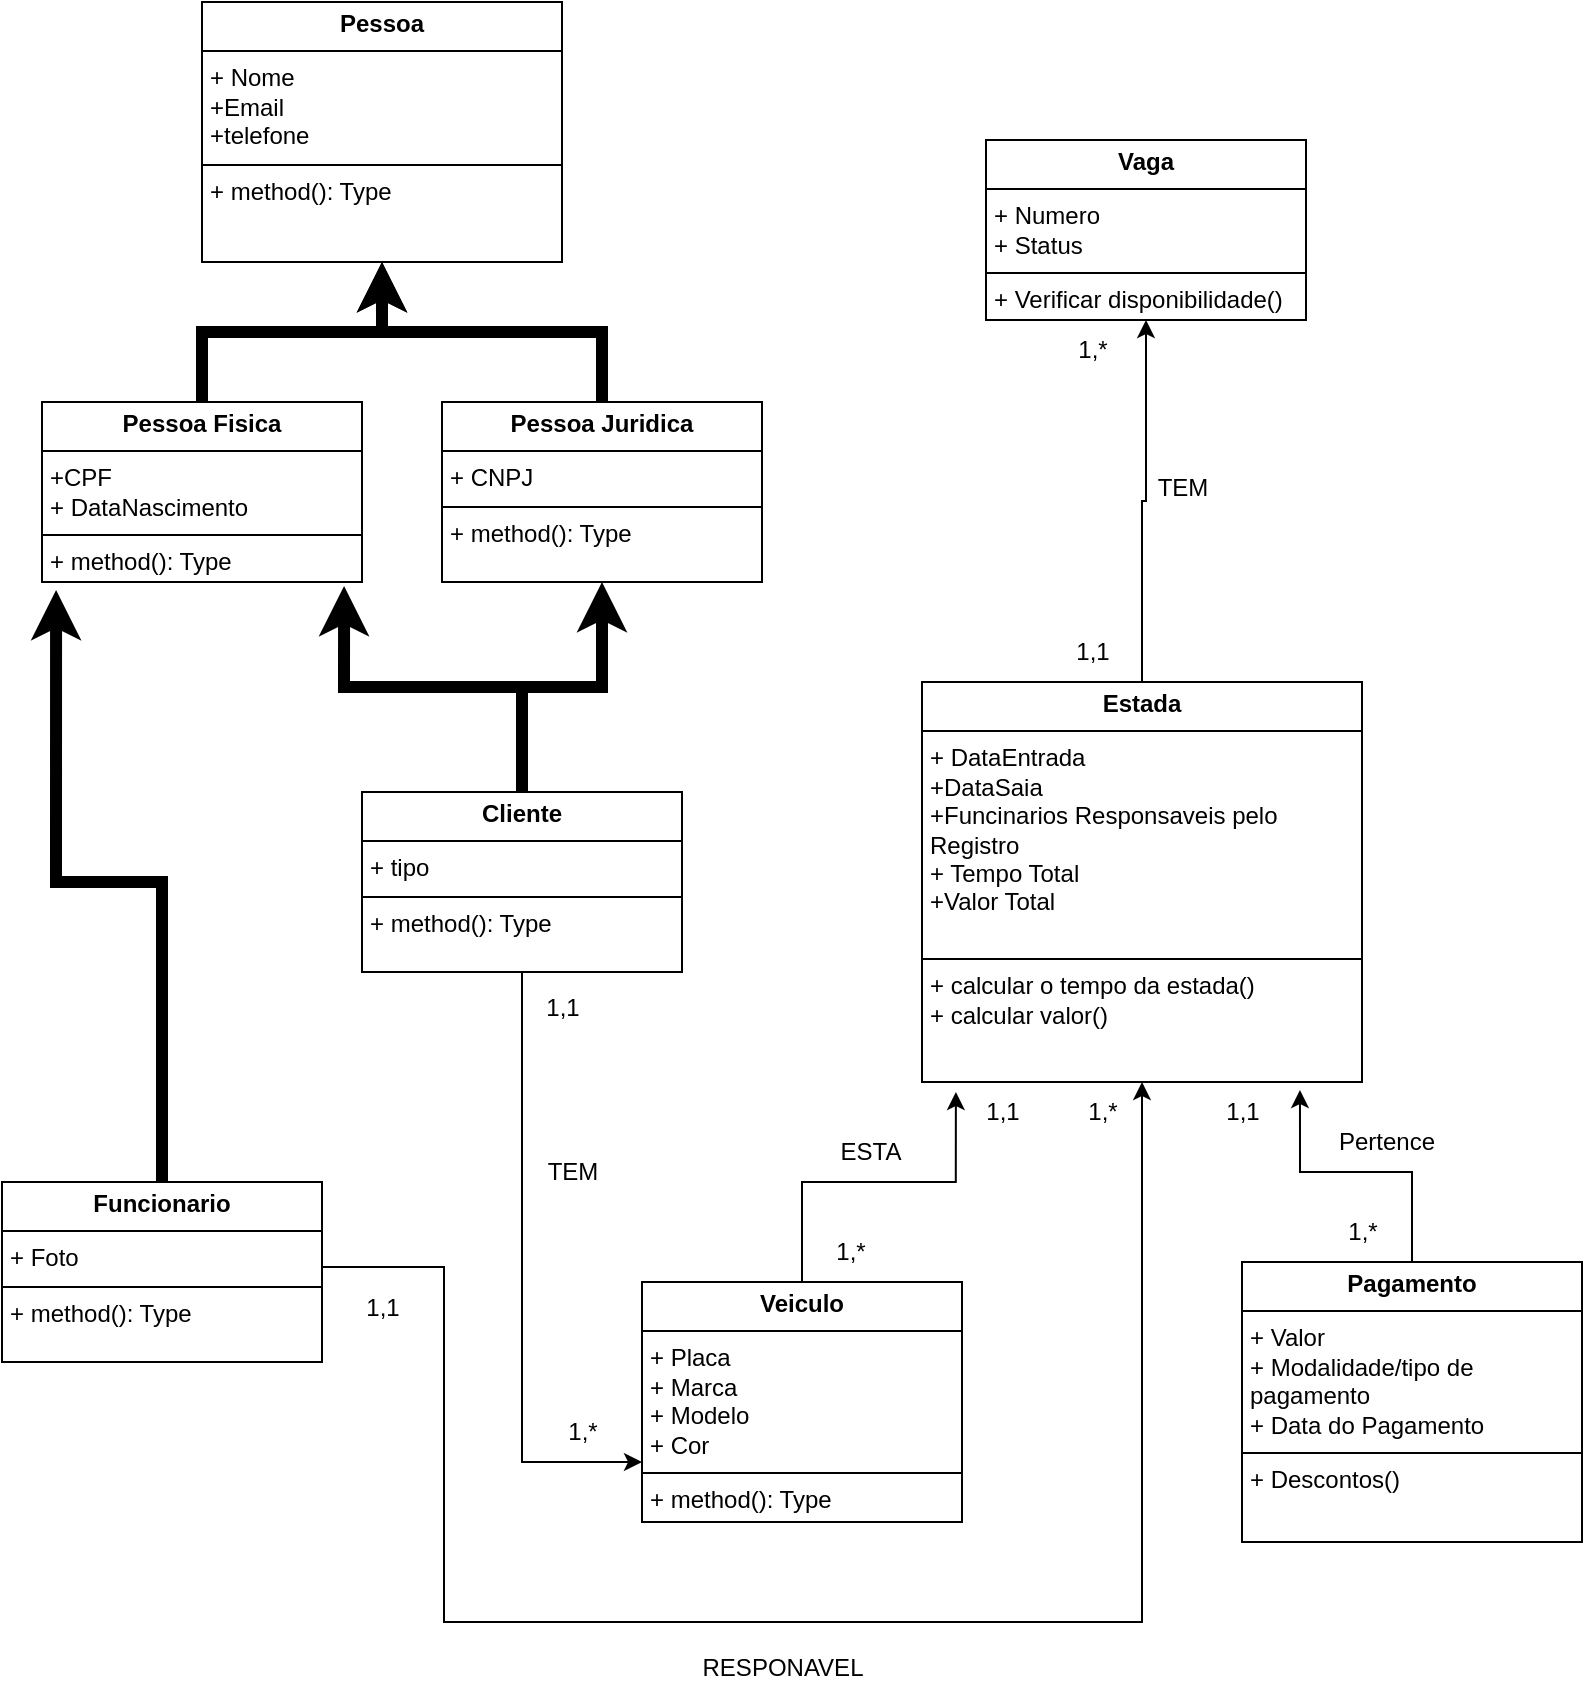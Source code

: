 <mxfile version="28.1.2">
  <diagram name="Página-1" id="5IPmdGQjGyKCgLxeSRu4">
    <mxGraphModel dx="1422" dy="858" grid="1" gridSize="10" guides="1" tooltips="1" connect="1" arrows="1" fold="1" page="1" pageScale="1" pageWidth="827" pageHeight="1169" math="0" shadow="0">
      <root>
        <mxCell id="0" />
        <mxCell id="1" parent="0" />
        <mxCell id="WKvs6zyEkFsK-xuoxXmz-19" value="" style="edgeStyle=orthogonalEdgeStyle;rounded=0;orthogonalLoop=1;jettySize=auto;html=1;strokeWidth=6;labelBackgroundColor=none;fontColor=default;arcSize=16;" parent="1" source="WKvs6zyEkFsK-xuoxXmz-5" target="WKvs6zyEkFsK-xuoxXmz-7" edge="1">
          <mxGeometry relative="1" as="geometry" />
        </mxCell>
        <mxCell id="WKvs6zyEkFsK-xuoxXmz-5" value="&lt;p style=&quot;margin:0px;margin-top:4px;text-align:center;&quot;&gt;&lt;b&gt;Pessoa Fisica&lt;/b&gt;&lt;/p&gt;&lt;hr size=&quot;1&quot; style=&quot;border-style:solid;&quot;&gt;&lt;p style=&quot;margin:0px;margin-left:4px;&quot;&gt;+CPF&lt;/p&gt;&lt;p style=&quot;margin:0px;margin-left:4px;&quot;&gt;+ DataNascimento&lt;/p&gt;&lt;hr size=&quot;1&quot; style=&quot;border-style:solid;&quot;&gt;&lt;p style=&quot;margin:0px;margin-left:4px;&quot;&gt;+ method(): Type&lt;/p&gt;" style="verticalAlign=top;align=left;overflow=fill;html=1;whiteSpace=wrap;labelBackgroundColor=none;rounded=0;arcSize=16;" parent="1" vertex="1">
          <mxGeometry x="30" y="200" width="160" height="90" as="geometry" />
        </mxCell>
        <mxCell id="WKvs6zyEkFsK-xuoxXmz-17" style="edgeStyle=orthogonalEdgeStyle;rounded=0;orthogonalLoop=1;jettySize=auto;html=1;strokeWidth=6;labelBackgroundColor=none;fontColor=default;arcSize=16;" parent="1" source="WKvs6zyEkFsK-xuoxXmz-6" target="WKvs6zyEkFsK-xuoxXmz-7" edge="1">
          <mxGeometry relative="1" as="geometry" />
        </mxCell>
        <mxCell id="WKvs6zyEkFsK-xuoxXmz-6" value="&lt;p style=&quot;margin:0px;margin-top:4px;text-align:center;&quot;&gt;&lt;b&gt;Pessoa Juridica&lt;/b&gt;&lt;/p&gt;&lt;hr size=&quot;1&quot; style=&quot;border-style:solid;&quot;&gt;&lt;p style=&quot;margin:0px;margin-left:4px;&quot;&gt;+ CNPJ&lt;/p&gt;&lt;hr size=&quot;1&quot; style=&quot;border-style:solid;&quot;&gt;&lt;p style=&quot;margin:0px;margin-left:4px;&quot;&gt;+ method(): Type&lt;/p&gt;" style="verticalAlign=top;align=left;overflow=fill;html=1;whiteSpace=wrap;labelBackgroundColor=none;rounded=0;arcSize=16;" parent="1" vertex="1">
          <mxGeometry x="230" y="200" width="160" height="90" as="geometry" />
        </mxCell>
        <mxCell id="WKvs6zyEkFsK-xuoxXmz-7" value="&lt;p style=&quot;margin:0px;margin-top:4px;text-align:center;&quot;&gt;&lt;b&gt;Pessoa&lt;/b&gt;&lt;/p&gt;&lt;hr size=&quot;1&quot; style=&quot;border-style:solid;&quot;&gt;&lt;p style=&quot;margin:0px;margin-left:4px;&quot;&gt;+ Nome&lt;br&gt;+Email&lt;/p&gt;&lt;p style=&quot;margin:0px;margin-left:4px;&quot;&gt;+telefone&lt;/p&gt;&lt;hr size=&quot;1&quot; style=&quot;border-style:solid;&quot;&gt;&lt;p style=&quot;margin:0px;margin-left:4px;&quot;&gt;+ method(): Type&lt;/p&gt;" style="verticalAlign=top;align=left;overflow=fill;html=1;whiteSpace=wrap;labelBackgroundColor=none;rounded=0;arcSize=16;" parent="1" vertex="1">
          <mxGeometry x="110" width="180" height="130" as="geometry" />
        </mxCell>
        <mxCell id="WKvs6zyEkFsK-xuoxXmz-49" style="edgeStyle=orthogonalEdgeStyle;rounded=0;orthogonalLoop=1;jettySize=auto;html=1;entryX=0.5;entryY=1;entryDx=0;entryDy=0;labelBackgroundColor=none;fontColor=default;arcSize=16;" parent="1" target="WKvs6zyEkFsK-xuoxXmz-11" edge="1">
          <mxGeometry relative="1" as="geometry">
            <mxPoint x="580" y="790" as="targetPoint" />
            <mxPoint x="170" y="632.5" as="sourcePoint" />
            <Array as="points">
              <mxPoint x="231" y="633" />
              <mxPoint x="231" y="810" />
              <mxPoint x="580" y="810" />
            </Array>
          </mxGeometry>
        </mxCell>
        <mxCell id="1JHfBkIBkiyfCkG7Jsh9-5" style="edgeStyle=orthogonalEdgeStyle;rounded=0;orthogonalLoop=1;jettySize=auto;html=1;entryX=0.044;entryY=1.044;entryDx=0;entryDy=0;entryPerimeter=0;strokeWidth=6;labelBackgroundColor=none;fontColor=default;arcSize=16;" edge="1" parent="1" source="WKvs6zyEkFsK-xuoxXmz-9" target="WKvs6zyEkFsK-xuoxXmz-5">
          <mxGeometry relative="1" as="geometry">
            <mxPoint x="40" y="330" as="targetPoint" />
          </mxGeometry>
        </mxCell>
        <mxCell id="WKvs6zyEkFsK-xuoxXmz-9" value="&lt;p style=&quot;margin:0px;margin-top:4px;text-align:center;&quot;&gt;&lt;b&gt;Funcionario&lt;/b&gt;&lt;/p&gt;&lt;hr size=&quot;1&quot; style=&quot;border-style:solid;&quot;&gt;&lt;p style=&quot;margin:0px;margin-left:4px;&quot;&gt;+ Foto&lt;/p&gt;&lt;hr size=&quot;1&quot; style=&quot;border-style:solid;&quot;&gt;&lt;p style=&quot;margin:0px;margin-left:4px;&quot;&gt;+ method(): Type&lt;/p&gt;" style="verticalAlign=top;align=left;overflow=fill;html=1;whiteSpace=wrap;labelBackgroundColor=none;rounded=0;arcSize=16;" parent="1" vertex="1">
          <mxGeometry x="10" y="590" width="160" height="90" as="geometry" />
        </mxCell>
        <mxCell id="WKvs6zyEkFsK-xuoxXmz-32" style="edgeStyle=orthogonalEdgeStyle;rounded=0;orthogonalLoop=1;jettySize=auto;html=1;entryX=0.5;entryY=1;entryDx=0;entryDy=0;labelBackgroundColor=none;fontColor=default;arcSize=16;" parent="1" source="WKvs6zyEkFsK-xuoxXmz-11" target="WKvs6zyEkFsK-xuoxXmz-12" edge="1">
          <mxGeometry relative="1" as="geometry" />
        </mxCell>
        <mxCell id="WKvs6zyEkFsK-xuoxXmz-11" value="&lt;p style=&quot;margin:0px;margin-top:4px;text-align:center;&quot;&gt;&lt;b&gt;Estada&lt;/b&gt;&lt;/p&gt;&lt;hr size=&quot;1&quot; style=&quot;border-style:solid;&quot;&gt;&lt;p style=&quot;margin:0px;margin-left:4px;&quot;&gt;+ DataEntrada&lt;/p&gt;&lt;p style=&quot;margin:0px;margin-left:4px;&quot;&gt;+DataSaia&lt;/p&gt;&lt;p style=&quot;margin:0px;margin-left:4px;&quot;&gt;+Funcinarios Responsaveis pelo Registro&lt;/p&gt;&lt;p style=&quot;margin:0px;margin-left:4px;&quot;&gt;+ Tempo Total&lt;/p&gt;&lt;p style=&quot;margin:0px;margin-left:4px;&quot;&gt;+Valor Total&lt;/p&gt;&lt;p style=&quot;margin:0px;margin-left:4px;&quot;&gt;&lt;br&gt;&lt;/p&gt;&lt;hr size=&quot;1&quot; style=&quot;border-style:solid;&quot;&gt;&lt;p style=&quot;margin:0px;margin-left:4px;&quot;&gt;+&amp;nbsp;calcular o tempo da estada()&lt;br&gt;+ calcular valor()&lt;/p&gt;" style="verticalAlign=top;align=left;overflow=fill;html=1;whiteSpace=wrap;labelBackgroundColor=none;rounded=0;arcSize=16;" parent="1" vertex="1">
          <mxGeometry x="470" y="340" width="220" height="200" as="geometry" />
        </mxCell>
        <mxCell id="WKvs6zyEkFsK-xuoxXmz-12" value="&lt;p style=&quot;margin:0px;margin-top:4px;text-align:center;&quot;&gt;&lt;b&gt;Vaga&lt;/b&gt;&lt;/p&gt;&lt;hr size=&quot;1&quot; style=&quot;border-style:solid;&quot;&gt;&lt;p style=&quot;margin:0px;margin-left:4px;&quot;&gt;+ Numero&lt;br&gt;+ Status&lt;/p&gt;&lt;hr size=&quot;1&quot; style=&quot;border-style:solid;&quot;&gt;&lt;p style=&quot;margin:0px;margin-left:4px;&quot;&gt;+ Verificar disponibilidade()&lt;/p&gt;" style="verticalAlign=top;align=left;overflow=fill;html=1;whiteSpace=wrap;labelBackgroundColor=none;rounded=0;arcSize=16;" parent="1" vertex="1">
          <mxGeometry x="502" y="69" width="160" height="90" as="geometry" />
        </mxCell>
        <mxCell id="WKvs6zyEkFsK-xuoxXmz-13" value="&lt;p style=&quot;margin:0px;margin-top:4px;text-align:center;&quot;&gt;&lt;b&gt;Pagamento&lt;/b&gt;&lt;/p&gt;&lt;hr size=&quot;1&quot; style=&quot;border-style:solid;&quot;&gt;&lt;p style=&quot;margin:0px;margin-left:4px;&quot;&gt;+ Valor&lt;br&gt;+ Modalidade/tipo de pagamento&lt;br&gt;+ Data do Pagamento&lt;/p&gt;&lt;hr size=&quot;1&quot; style=&quot;border-style:solid;&quot;&gt;&lt;p style=&quot;margin:0px;margin-left:4px;&quot;&gt;+ Descontos()&lt;/p&gt;" style="verticalAlign=top;align=left;overflow=fill;html=1;whiteSpace=wrap;labelBackgroundColor=none;rounded=0;arcSize=16;" parent="1" vertex="1">
          <mxGeometry x="630" y="630" width="170" height="140" as="geometry" />
        </mxCell>
        <mxCell id="WKvs6zyEkFsK-xuoxXmz-14" value="&lt;p style=&quot;margin:0px;margin-top:4px;text-align:center;&quot;&gt;&lt;b&gt;Veiculo&lt;/b&gt;&lt;/p&gt;&lt;hr size=&quot;1&quot; style=&quot;border-style:solid;&quot;&gt;&lt;p style=&quot;margin:0px;margin-left:4px;&quot;&gt;+ Placa&lt;/p&gt;&lt;p style=&quot;margin:0px;margin-left:4px;&quot;&gt;+ Marca&lt;/p&gt;&lt;p style=&quot;margin:0px;margin-left:4px;&quot;&gt;+ Modelo&lt;/p&gt;&lt;p style=&quot;margin:0px;margin-left:4px;&quot;&gt;+ Cor&lt;/p&gt;&lt;hr size=&quot;1&quot; style=&quot;border-style:solid;&quot;&gt;&lt;p style=&quot;margin:0px;margin-left:4px;&quot;&gt;+ method(): Type&lt;/p&gt;" style="verticalAlign=top;align=left;overflow=fill;html=1;whiteSpace=wrap;labelBackgroundColor=none;rounded=0;arcSize=16;" parent="1" vertex="1">
          <mxGeometry x="330" y="640" width="160" height="120" as="geometry" />
        </mxCell>
        <mxCell id="WKvs6zyEkFsK-xuoxXmz-27" value="" style="edgeStyle=orthogonalEdgeStyle;rounded=0;orthogonalLoop=1;jettySize=auto;html=1;strokeWidth=6;labelBackgroundColor=none;fontColor=default;arcSize=16;" parent="1" source="WKvs6zyEkFsK-xuoxXmz-23" target="WKvs6zyEkFsK-xuoxXmz-6" edge="1">
          <mxGeometry relative="1" as="geometry" />
        </mxCell>
        <mxCell id="WKvs6zyEkFsK-xuoxXmz-29" style="edgeStyle=orthogonalEdgeStyle;rounded=0;orthogonalLoop=1;jettySize=auto;html=1;entryX=0;entryY=0.75;entryDx=0;entryDy=0;labelBackgroundColor=none;fontColor=default;arcSize=16;" parent="1" source="WKvs6zyEkFsK-xuoxXmz-23" target="WKvs6zyEkFsK-xuoxXmz-14" edge="1">
          <mxGeometry relative="1" as="geometry" />
        </mxCell>
        <mxCell id="WKvs6zyEkFsK-xuoxXmz-23" value="&lt;p style=&quot;margin:0px;margin-top:4px;text-align:center;&quot;&gt;&lt;b&gt;Cliente&lt;/b&gt;&lt;/p&gt;&lt;hr size=&quot;1&quot; style=&quot;border-style:solid;&quot;&gt;&lt;p style=&quot;margin:0px;margin-left:4px;&quot;&gt;+ tipo&lt;br&gt;&lt;/p&gt;&lt;hr size=&quot;1&quot; style=&quot;border-style:solid;&quot;&gt;&lt;p style=&quot;margin:0px;margin-left:4px;&quot;&gt;+ method(): Type&lt;/p&gt;" style="verticalAlign=top;align=left;overflow=fill;html=1;whiteSpace=wrap;labelBackgroundColor=none;rounded=0;arcSize=16;" parent="1" vertex="1">
          <mxGeometry x="190" y="395" width="160" height="90" as="geometry" />
        </mxCell>
        <mxCell id="WKvs6zyEkFsK-xuoxXmz-26" style="edgeStyle=orthogonalEdgeStyle;rounded=0;orthogonalLoop=1;jettySize=auto;html=1;entryX=0.944;entryY=1.022;entryDx=0;entryDy=0;entryPerimeter=0;strokeWidth=6;labelBackgroundColor=none;fontColor=default;arcSize=16;" parent="1" source="WKvs6zyEkFsK-xuoxXmz-23" target="WKvs6zyEkFsK-xuoxXmz-5" edge="1">
          <mxGeometry relative="1" as="geometry" />
        </mxCell>
        <mxCell id="WKvs6zyEkFsK-xuoxXmz-30" style="edgeStyle=orthogonalEdgeStyle;rounded=0;orthogonalLoop=1;jettySize=auto;html=1;entryX=0.077;entryY=1.025;entryDx=0;entryDy=0;entryPerimeter=0;labelBackgroundColor=none;fontColor=default;arcSize=16;" parent="1" source="WKvs6zyEkFsK-xuoxXmz-14" target="WKvs6zyEkFsK-xuoxXmz-11" edge="1">
          <mxGeometry relative="1" as="geometry" />
        </mxCell>
        <mxCell id="WKvs6zyEkFsK-xuoxXmz-31" style="edgeStyle=orthogonalEdgeStyle;rounded=0;orthogonalLoop=1;jettySize=auto;html=1;entryX=0.859;entryY=1.02;entryDx=0;entryDy=0;entryPerimeter=0;labelBackgroundColor=none;fontColor=default;arcSize=16;" parent="1" source="WKvs6zyEkFsK-xuoxXmz-13" target="WKvs6zyEkFsK-xuoxXmz-11" edge="1">
          <mxGeometry relative="1" as="geometry" />
        </mxCell>
        <mxCell id="WKvs6zyEkFsK-xuoxXmz-34" value="TEM" style="text;html=1;align=center;verticalAlign=middle;resizable=0;points=[];autosize=1;strokeColor=none;fillColor=none;labelBackgroundColor=none;rounded=0;arcSize=16;" parent="1" vertex="1">
          <mxGeometry x="270" y="570" width="50" height="30" as="geometry" />
        </mxCell>
        <mxCell id="WKvs6zyEkFsK-xuoxXmz-35" value="1,1" style="text;html=1;align=center;verticalAlign=middle;resizable=0;points=[];autosize=1;strokeColor=none;fillColor=none;labelBackgroundColor=none;rounded=0;arcSize=16;" parent="1" vertex="1">
          <mxGeometry x="270" y="488" width="40" height="30" as="geometry" />
        </mxCell>
        <mxCell id="WKvs6zyEkFsK-xuoxXmz-36" value="1,*" style="text;html=1;align=center;verticalAlign=middle;resizable=0;points=[];autosize=1;strokeColor=none;fillColor=none;labelBackgroundColor=none;rounded=0;arcSize=16;" parent="1" vertex="1">
          <mxGeometry x="280" y="700" width="40" height="30" as="geometry" />
        </mxCell>
        <mxCell id="WKvs6zyEkFsK-xuoxXmz-37" value="ESTA" style="text;html=1;align=center;verticalAlign=middle;resizable=0;points=[];autosize=1;strokeColor=none;fillColor=none;labelBackgroundColor=none;rounded=0;arcSize=16;" parent="1" vertex="1">
          <mxGeometry x="419" y="560" width="50" height="30" as="geometry" />
        </mxCell>
        <mxCell id="WKvs6zyEkFsK-xuoxXmz-38" value="Pertence" style="text;html=1;align=center;verticalAlign=middle;resizable=0;points=[];autosize=1;strokeColor=none;fillColor=none;labelBackgroundColor=none;rounded=0;arcSize=16;" parent="1" vertex="1">
          <mxGeometry x="667" y="555" width="70" height="30" as="geometry" />
        </mxCell>
        <mxCell id="WKvs6zyEkFsK-xuoxXmz-39" value="TEM" style="text;html=1;align=center;verticalAlign=middle;resizable=0;points=[];autosize=1;strokeColor=none;fillColor=none;labelBackgroundColor=none;rounded=0;arcSize=16;" parent="1" vertex="1">
          <mxGeometry x="575" y="228" width="50" height="30" as="geometry" />
        </mxCell>
        <mxCell id="WKvs6zyEkFsK-xuoxXmz-41" value="1,1" style="text;html=1;align=center;verticalAlign=middle;resizable=0;points=[];autosize=1;strokeColor=none;fillColor=none;labelBackgroundColor=none;rounded=0;arcSize=16;" parent="1" vertex="1">
          <mxGeometry x="490" y="540" width="40" height="30" as="geometry" />
        </mxCell>
        <mxCell id="WKvs6zyEkFsK-xuoxXmz-42" value="1,*" style="text;html=1;align=center;verticalAlign=middle;resizable=0;points=[];autosize=1;strokeColor=none;fillColor=none;labelBackgroundColor=none;rounded=0;arcSize=16;" parent="1" vertex="1">
          <mxGeometry x="414" y="610" width="40" height="30" as="geometry" />
        </mxCell>
        <mxCell id="WKvs6zyEkFsK-xuoxXmz-43" value="1,1" style="text;html=1;align=center;verticalAlign=middle;resizable=0;points=[];autosize=1;strokeColor=none;fillColor=none;labelBackgroundColor=none;rounded=0;arcSize=16;" parent="1" vertex="1">
          <mxGeometry x="535" y="310" width="40" height="30" as="geometry" />
        </mxCell>
        <mxCell id="WKvs6zyEkFsK-xuoxXmz-44" value="1,*" style="text;html=1;align=center;verticalAlign=middle;resizable=0;points=[];autosize=1;strokeColor=none;fillColor=none;labelBackgroundColor=none;rounded=0;arcSize=16;" parent="1" vertex="1">
          <mxGeometry x="535" y="159" width="40" height="30" as="geometry" />
        </mxCell>
        <mxCell id="WKvs6zyEkFsK-xuoxXmz-45" value="1,1" style="text;html=1;align=center;verticalAlign=middle;resizable=0;points=[];autosize=1;strokeColor=none;fillColor=none;labelBackgroundColor=none;rounded=0;arcSize=16;" parent="1" vertex="1">
          <mxGeometry x="610" y="540" width="40" height="30" as="geometry" />
        </mxCell>
        <mxCell id="WKvs6zyEkFsK-xuoxXmz-46" value="1,*" style="text;html=1;align=center;verticalAlign=middle;resizable=0;points=[];autosize=1;strokeColor=none;fillColor=none;labelBackgroundColor=none;rounded=0;arcSize=16;" parent="1" vertex="1">
          <mxGeometry x="670" y="600" width="40" height="30" as="geometry" />
        </mxCell>
        <mxCell id="WKvs6zyEkFsK-xuoxXmz-51" value="RESPONAVEL" style="text;html=1;align=center;verticalAlign=middle;resizable=0;points=[];autosize=1;strokeColor=none;fillColor=none;labelBackgroundColor=none;rounded=0;arcSize=16;" parent="1" vertex="1">
          <mxGeometry x="350" y="818" width="100" height="30" as="geometry" />
        </mxCell>
        <mxCell id="WKvs6zyEkFsK-xuoxXmz-52" value="1,1" style="text;html=1;align=center;verticalAlign=middle;resizable=0;points=[];autosize=1;strokeColor=none;fillColor=none;labelBackgroundColor=none;rounded=0;arcSize=16;" parent="1" vertex="1">
          <mxGeometry x="180" y="638" width="40" height="30" as="geometry" />
        </mxCell>
        <mxCell id="WKvs6zyEkFsK-xuoxXmz-53" value="1,*" style="text;html=1;align=center;verticalAlign=middle;resizable=0;points=[];autosize=1;strokeColor=none;fillColor=none;labelBackgroundColor=none;rounded=0;arcSize=16;" parent="1" vertex="1">
          <mxGeometry x="540" y="540" width="40" height="30" as="geometry" />
        </mxCell>
      </root>
    </mxGraphModel>
  </diagram>
</mxfile>
